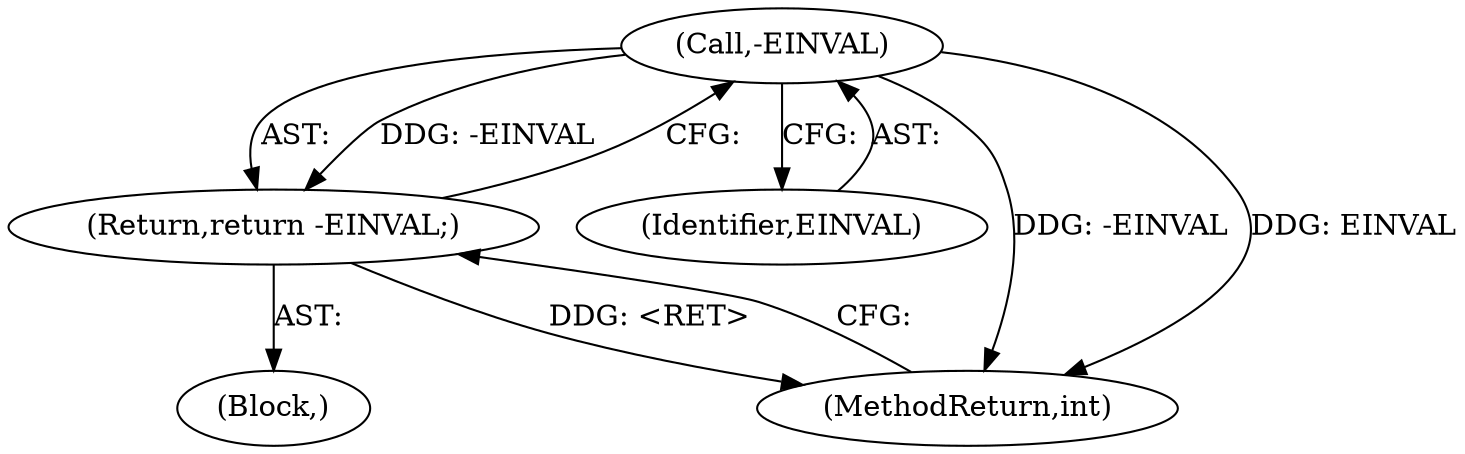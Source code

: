 digraph "1_linux_7314e613d5ff9f0934f7a0f74ed7973b903315d1_0@del" {
"1000126" [label="(Call,-EINVAL)"];
"1000125" [label="(Return,return -EINVAL;)"];
"1000127" [label="(Identifier,EINVAL)"];
"1000126" [label="(Call,-EINVAL)"];
"1000124" [label="(Block,)"];
"1000219" [label="(MethodReturn,int)"];
"1000125" [label="(Return,return -EINVAL;)"];
"1000126" -> "1000125"  [label="AST: "];
"1000126" -> "1000127"  [label="CFG: "];
"1000127" -> "1000126"  [label="AST: "];
"1000125" -> "1000126"  [label="CFG: "];
"1000126" -> "1000219"  [label="DDG: -EINVAL"];
"1000126" -> "1000219"  [label="DDG: EINVAL"];
"1000126" -> "1000125"  [label="DDG: -EINVAL"];
"1000125" -> "1000124"  [label="AST: "];
"1000219" -> "1000125"  [label="CFG: "];
"1000125" -> "1000219"  [label="DDG: <RET>"];
}
